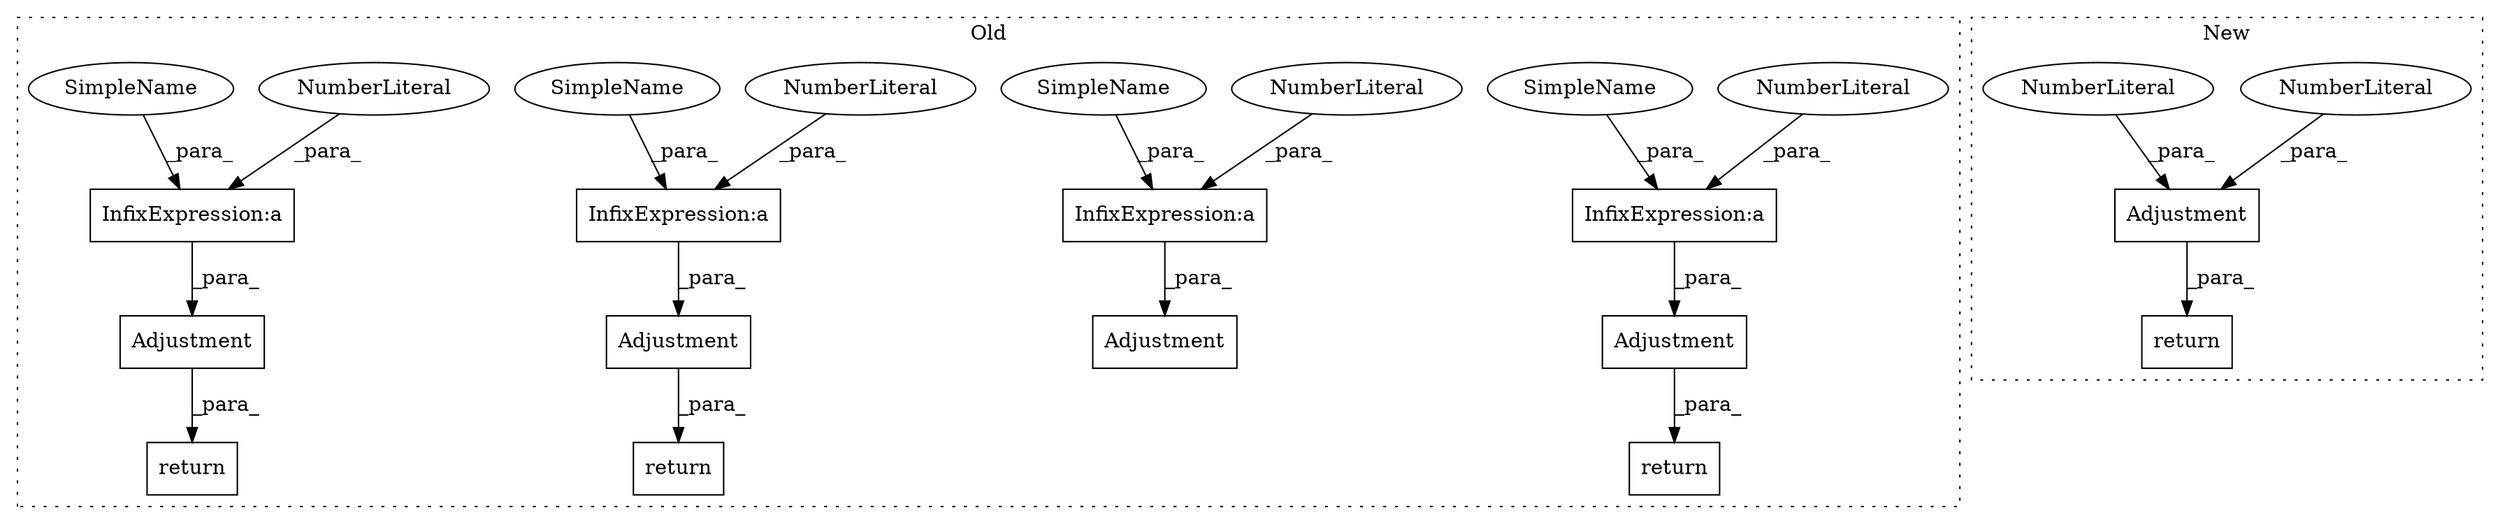 digraph G {
subgraph cluster0 {
1 [label="Adjustment" a="32" s="16098,16153" l="11,1" shape="box"];
3 [label="InfixExpression:a" a="27" s="16147" l="3" shape="box"];
4 [label="NumberLiteral" a="34" s="16150" l="3" shape="ellipse"];
8 [label="InfixExpression:a" a="27" s="15941" l="3" shape="box"];
9 [label="InfixExpression:a" a="27" s="15838" l="3" shape="box"];
10 [label="InfixExpression:a" a="27" s="16044" l="3" shape="box"];
11 [label="NumberLiteral" a="34" s="15944" l="3" shape="ellipse"];
12 [label="NumberLiteral" a="34" s="15841" l="4" shape="ellipse"];
13 [label="NumberLiteral" a="34" s="16047" l="3" shape="ellipse"];
14 [label="Adjustment" a="32" s="15892,15947" l="11,1" shape="box"];
15 [label="return" a="41" s="15782" l="7" shape="box"];
16 [label="Adjustment" a="32" s="15995,16050" l="11,1" shape="box"];
17 [label="return" a="41" s="15885" l="7" shape="box"];
18 [label="Adjustment" a="32" s="15789,15845" l="11,1" shape="box"];
19 [label="return" a="41" s="15988" l="7" shape="box"];
20 [label="SimpleName" a="42" s="16006" l="38" shape="ellipse"];
21 [label="SimpleName" a="42" s="15903" l="38" shape="ellipse"];
22 [label="SimpleName" a="42" s="15800" l="38" shape="ellipse"];
23 [label="SimpleName" a="42" s="16109" l="38" shape="ellipse"];
label = "Old";
style="dotted";
}
subgraph cluster1 {
2 [label="return" a="41" s="15272" l="7" shape="box"];
5 [label="Adjustment" a="32" s="15279,15293" l="11,1" shape="box"];
6 [label="NumberLiteral" a="34" s="15290" l="1" shape="ellipse"];
7 [label="NumberLiteral" a="34" s="15292" l="1" shape="ellipse"];
label = "New";
style="dotted";
}
3 -> 1 [label="_para_"];
4 -> 3 [label="_para_"];
5 -> 2 [label="_para_"];
6 -> 5 [label="_para_"];
7 -> 5 [label="_para_"];
8 -> 14 [label="_para_"];
9 -> 18 [label="_para_"];
10 -> 16 [label="_para_"];
11 -> 8 [label="_para_"];
12 -> 9 [label="_para_"];
13 -> 10 [label="_para_"];
14 -> 17 [label="_para_"];
16 -> 19 [label="_para_"];
18 -> 15 [label="_para_"];
20 -> 10 [label="_para_"];
21 -> 8 [label="_para_"];
22 -> 9 [label="_para_"];
23 -> 3 [label="_para_"];
}